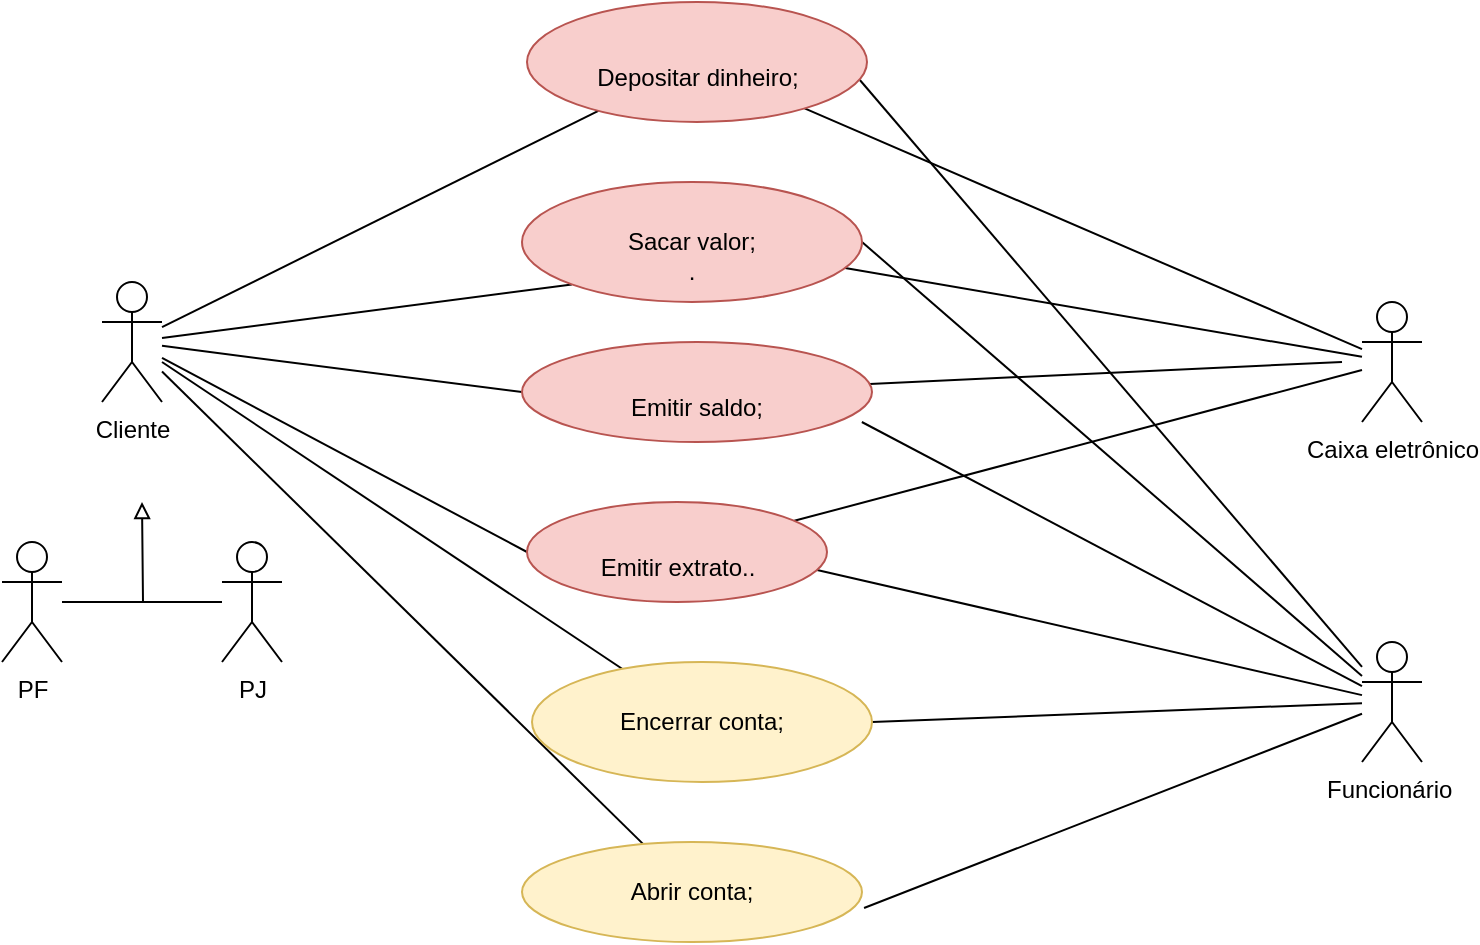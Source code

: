 <mxfile version="21.0.10" type="github">
  <diagram name="Página-1" id="u2S5PKuPikYts0rGR-3p">
    <mxGraphModel dx="1434" dy="796" grid="1" gridSize="10" guides="1" tooltips="1" connect="1" arrows="1" fold="1" page="1" pageScale="1" pageWidth="827" pageHeight="1169" math="0" shadow="0">
      <root>
        <mxCell id="0" />
        <mxCell id="1" parent="0" />
        <mxCell id="Yd0iQDe8wEvrB5K7nMH2-28" style="rounded=0;orthogonalLoop=1;jettySize=auto;html=1;entryX=1;entryY=0.5;entryDx=0;entryDy=0;endArrow=none;endFill=0;" edge="1" parent="1" source="9-GlYlqcr-Zi9w0tSnu7-2" target="9-GlYlqcr-Zi9w0tSnu7-9">
          <mxGeometry relative="1" as="geometry" />
        </mxCell>
        <mxCell id="Yd0iQDe8wEvrB5K7nMH2-29" style="rounded=0;orthogonalLoop=1;jettySize=auto;html=1;entryX=1.006;entryY=0.66;entryDx=0;entryDy=0;entryPerimeter=0;endArrow=none;endFill=0;" edge="1" parent="1" source="9-GlYlqcr-Zi9w0tSnu7-2" target="Yd0iQDe8wEvrB5K7nMH2-10">
          <mxGeometry relative="1" as="geometry" />
        </mxCell>
        <mxCell id="Yd0iQDe8wEvrB5K7nMH2-30" style="rounded=0;orthogonalLoop=1;jettySize=auto;html=1;entryX=0.967;entryY=0.68;entryDx=0;entryDy=0;entryPerimeter=0;endArrow=none;endFill=0;" edge="1" parent="1" source="9-GlYlqcr-Zi9w0tSnu7-2" target="9-GlYlqcr-Zi9w0tSnu7-17">
          <mxGeometry relative="1" as="geometry" />
        </mxCell>
        <mxCell id="Yd0iQDe8wEvrB5K7nMH2-31" style="rounded=0;orthogonalLoop=1;jettySize=auto;html=1;entryX=0.971;entryY=0.8;entryDx=0;entryDy=0;entryPerimeter=0;endArrow=none;endFill=0;" edge="1" parent="1" source="9-GlYlqcr-Zi9w0tSnu7-2" target="9-GlYlqcr-Zi9w0tSnu7-15">
          <mxGeometry relative="1" as="geometry" />
        </mxCell>
        <mxCell id="Yd0iQDe8wEvrB5K7nMH2-44" style="rounded=0;orthogonalLoop=1;jettySize=auto;html=1;entryX=1;entryY=0.5;entryDx=0;entryDy=0;endArrow=none;endFill=0;" edge="1" parent="1" source="9-GlYlqcr-Zi9w0tSnu7-2" target="9-GlYlqcr-Zi9w0tSnu7-14">
          <mxGeometry relative="1" as="geometry" />
        </mxCell>
        <mxCell id="Yd0iQDe8wEvrB5K7nMH2-46" style="rounded=0;orthogonalLoop=1;jettySize=auto;html=1;entryX=0.979;entryY=0.65;entryDx=0;entryDy=0;entryPerimeter=0;endArrow=none;endFill=0;" edge="1" parent="1" source="9-GlYlqcr-Zi9w0tSnu7-2" target="9-GlYlqcr-Zi9w0tSnu7-7">
          <mxGeometry relative="1" as="geometry" />
        </mxCell>
        <mxCell id="9-GlYlqcr-Zi9w0tSnu7-2" value="Funcionário&amp;nbsp;" style="shape=umlActor;html=1;verticalLabelPosition=bottom;verticalAlign=top;align=center;" parent="1" vertex="1">
          <mxGeometry x="700" y="590" width="30" height="60" as="geometry" />
        </mxCell>
        <mxCell id="9-GlYlqcr-Zi9w0tSnu7-12" style="rounded=0;orthogonalLoop=1;jettySize=auto;html=1;endArrow=none;endFill=0;" parent="1" source="9-GlYlqcr-Zi9w0tSnu7-3" target="9-GlYlqcr-Zi9w0tSnu7-7" edge="1">
          <mxGeometry relative="1" as="geometry" />
        </mxCell>
        <mxCell id="9-GlYlqcr-Zi9w0tSnu7-18" style="rounded=0;orthogonalLoop=1;jettySize=auto;html=1;entryX=0;entryY=1;entryDx=0;entryDy=0;endArrow=none;endFill=0;" parent="1" source="9-GlYlqcr-Zi9w0tSnu7-3" target="9-GlYlqcr-Zi9w0tSnu7-14" edge="1">
          <mxGeometry relative="1" as="geometry" />
        </mxCell>
        <mxCell id="Yd0iQDe8wEvrB5K7nMH2-1" style="rounded=0;orthogonalLoop=1;jettySize=auto;html=1;entryX=0;entryY=0.5;entryDx=0;entryDy=0;endArrow=none;endFill=0;" edge="1" parent="1" source="9-GlYlqcr-Zi9w0tSnu7-3" target="9-GlYlqcr-Zi9w0tSnu7-15">
          <mxGeometry relative="1" as="geometry">
            <mxPoint x="180" y="470" as="targetPoint" />
          </mxGeometry>
        </mxCell>
        <mxCell id="Yd0iQDe8wEvrB5K7nMH2-2" style="rounded=0;orthogonalLoop=1;jettySize=auto;html=1;entryX=0;entryY=0.5;entryDx=0;entryDy=0;endArrow=none;endFill=0;" edge="1" parent="1" source="9-GlYlqcr-Zi9w0tSnu7-3" target="9-GlYlqcr-Zi9w0tSnu7-17">
          <mxGeometry relative="1" as="geometry" />
        </mxCell>
        <mxCell id="Yd0iQDe8wEvrB5K7nMH2-15" style="rounded=0;orthogonalLoop=1;jettySize=auto;html=1;endArrow=none;endFill=0;" edge="1" parent="1" source="9-GlYlqcr-Zi9w0tSnu7-3" target="Yd0iQDe8wEvrB5K7nMH2-10">
          <mxGeometry relative="1" as="geometry" />
        </mxCell>
        <mxCell id="Yd0iQDe8wEvrB5K7nMH2-16" style="rounded=0;orthogonalLoop=1;jettySize=auto;html=1;endArrow=none;endFill=0;" edge="1" parent="1" source="9-GlYlqcr-Zi9w0tSnu7-3" target="9-GlYlqcr-Zi9w0tSnu7-9">
          <mxGeometry relative="1" as="geometry" />
        </mxCell>
        <mxCell id="9-GlYlqcr-Zi9w0tSnu7-3" value="Cliente" style="shape=umlActor;html=1;verticalLabelPosition=bottom;verticalAlign=top;align=center;" parent="1" vertex="1">
          <mxGeometry x="70" y="410" width="30" height="60" as="geometry" />
        </mxCell>
        <mxCell id="9-GlYlqcr-Zi9w0tSnu7-4" value="Caixa eletrônico" style="shape=umlActor;html=1;verticalLabelPosition=bottom;verticalAlign=top;align=center;" parent="1" vertex="1">
          <mxGeometry x="700" y="420" width="30" height="60" as="geometry" />
        </mxCell>
        <mxCell id="Yd0iQDe8wEvrB5K7nMH2-6" style="rounded=0;orthogonalLoop=1;jettySize=auto;html=1;endArrow=none;endFill=0;" edge="1" parent="1" source="9-GlYlqcr-Zi9w0tSnu7-7" target="9-GlYlqcr-Zi9w0tSnu7-4">
          <mxGeometry relative="1" as="geometry" />
        </mxCell>
        <mxCell id="9-GlYlqcr-Zi9w0tSnu7-7" value="&lt;br&gt;Depositar dinheiro;&lt;br&gt;" style="ellipse;whiteSpace=wrap;html=1;fillColor=#f8cecc;strokeColor=#b85450;" parent="1" vertex="1">
          <mxGeometry x="282.5" y="270" width="170" height="60" as="geometry" />
        </mxCell>
        <mxCell id="9-GlYlqcr-Zi9w0tSnu7-9" value="Encerrar conta;" style="ellipse;whiteSpace=wrap;html=1;fillColor=#fff2cc;strokeColor=#d6b656;" parent="1" vertex="1">
          <mxGeometry x="285" y="600" width="170" height="60" as="geometry" />
        </mxCell>
        <mxCell id="Yd0iQDe8wEvrB5K7nMH2-5" style="rounded=0;orthogonalLoop=1;jettySize=auto;html=1;endArrow=none;endFill=0;" edge="1" parent="1" source="9-GlYlqcr-Zi9w0tSnu7-14" target="9-GlYlqcr-Zi9w0tSnu7-4">
          <mxGeometry relative="1" as="geometry" />
        </mxCell>
        <mxCell id="Yd0iQDe8wEvrB5K7nMH2-9" style="rounded=0;orthogonalLoop=1;jettySize=auto;html=1;startArrow=none;startFill=0;endArrow=none;endFill=0;" edge="1" parent="1" source="9-GlYlqcr-Zi9w0tSnu7-15">
          <mxGeometry relative="1" as="geometry">
            <mxPoint x="690" y="450" as="targetPoint" />
          </mxGeometry>
        </mxCell>
        <mxCell id="Yd0iQDe8wEvrB5K7nMH2-8" style="rounded=0;orthogonalLoop=1;jettySize=auto;html=1;startArrow=none;startFill=0;endArrow=none;endFill=0;" edge="1" parent="1" source="9-GlYlqcr-Zi9w0tSnu7-17" target="9-GlYlqcr-Zi9w0tSnu7-4">
          <mxGeometry relative="1" as="geometry">
            <mxPoint x="550" y="500" as="targetPoint" />
          </mxGeometry>
        </mxCell>
        <mxCell id="9-GlYlqcr-Zi9w0tSnu7-17" value="&lt;br&gt;Emitir extrato.." style="ellipse;whiteSpace=wrap;html=1;fillColor=#f8cecc;strokeColor=#b85450;" parent="1" vertex="1">
          <mxGeometry x="282.5" y="520" width="150" height="50" as="geometry" />
        </mxCell>
        <mxCell id="Yd0iQDe8wEvrB5K7nMH2-10" value="Abrir conta;&lt;br&gt;" style="ellipse;whiteSpace=wrap;html=1;fillColor=#fff2cc;strokeColor=#d6b656;" vertex="1" parent="1">
          <mxGeometry x="280" y="690" width="170" height="50" as="geometry" />
        </mxCell>
        <mxCell id="Yd0iQDe8wEvrB5K7nMH2-37" style="edgeStyle=orthogonalEdgeStyle;rounded=0;orthogonalLoop=1;jettySize=auto;html=1;endArrow=block;endFill=0;" edge="1" parent="1" source="Yd0iQDe8wEvrB5K7nMH2-19">
          <mxGeometry relative="1" as="geometry">
            <mxPoint x="90" y="520" as="targetPoint" />
          </mxGeometry>
        </mxCell>
        <mxCell id="Yd0iQDe8wEvrB5K7nMH2-19" value="PF" style="shape=umlActor;html=1;verticalLabelPosition=bottom;verticalAlign=top;align=center;" vertex="1" parent="1">
          <mxGeometry x="20" y="540" width="30" height="60" as="geometry" />
        </mxCell>
        <mxCell id="Yd0iQDe8wEvrB5K7nMH2-39" style="rounded=0;orthogonalLoop=1;jettySize=auto;html=1;endArrow=none;endFill=0;" edge="1" parent="1" source="Yd0iQDe8wEvrB5K7nMH2-35">
          <mxGeometry relative="1" as="geometry">
            <mxPoint x="80" y="570" as="targetPoint" />
          </mxGeometry>
        </mxCell>
        <mxCell id="Yd0iQDe8wEvrB5K7nMH2-35" value="PJ" style="shape=umlActor;html=1;verticalLabelPosition=bottom;verticalAlign=top;align=center;" vertex="1" parent="1">
          <mxGeometry x="130" y="540" width="30" height="60" as="geometry" />
        </mxCell>
        <mxCell id="9-GlYlqcr-Zi9w0tSnu7-15" value="&lt;br&gt;Emitir saldo;&lt;br&gt;" style="ellipse;whiteSpace=wrap;html=1;fillColor=#f8cecc;strokeColor=#b85450;" parent="1" vertex="1">
          <mxGeometry x="280" y="440" width="175" height="50" as="geometry" />
        </mxCell>
        <mxCell id="9-GlYlqcr-Zi9w0tSnu7-14" value="&lt;br&gt;Sacar valor;&lt;br&gt;." style="ellipse;whiteSpace=wrap;html=1;fillColor=#f8cecc;strokeColor=#b85450;" parent="1" vertex="1">
          <mxGeometry x="280" y="360" width="170" height="60" as="geometry" />
        </mxCell>
      </root>
    </mxGraphModel>
  </diagram>
</mxfile>

